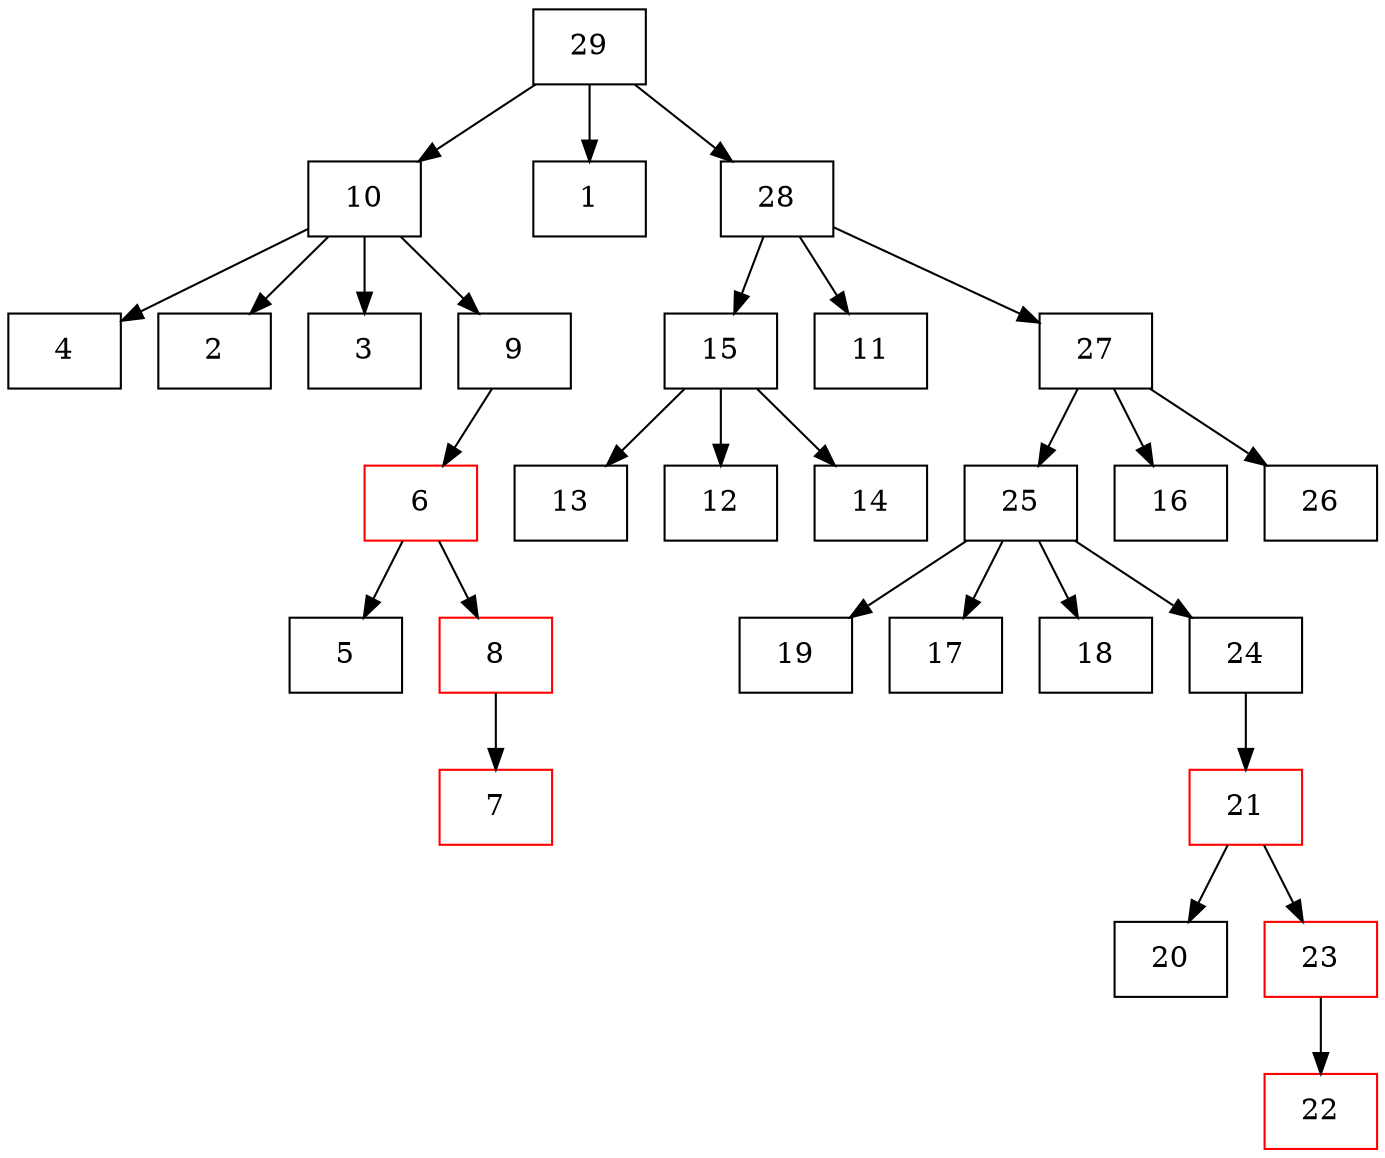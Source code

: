 digraph "post dom tree for'modbusSlaveParseFrame' function" {
	29 [shape=record, label="29",id=29,level=1];
	29 -> 10;
		10 [shape=record, label="10",id=10,level=2];
		10 -> 4;
			4 [shape=record, label="4",id=4,level=3];
		10 -> 2;
			2 [shape=record, label="2",id=2,level=3];
		10 -> 3;
			3 [shape=record, label="3",id=3,level=3];
		10 -> 9;
			9 [shape=record, label="9",id=9,level=3];
			9 -> 6;
				6 [shape=record, label="6",id=6,level=4,color=red];
				6 -> 5;
					5 [shape=record, label="5",id=5,level=5];
				6 -> 8;
					8 [shape=record, label="8",id=8,level=5,color=red];
					8 -> 7;
						7 [shape=record, label="7",id=7,level=6,color=red];
	29 -> 1;
		1 [shape=record, label="1",id=1,level=2];
	29 -> 28;
		28 [shape=record, label="28",id=28,level=2];
		28 -> 15;
			15 [shape=record, label="15",id=15,level=3];
			15 -> 13;
				13 [shape=record, label="13",id=13,level=4];
			15 -> 12;
				12 [shape=record, label="12",id=12,level=4];
			15 -> 14;
				14 [shape=record, label="14",id=14,level=4];
		28 -> 11;
			11 [shape=record, label="11",id=11,level=3];
		28 -> 27;
			27 [shape=record, label="27",id=27,level=3];
			27 -> 25;
				25 [shape=record, label="25",id=25,level=4];
				25 -> 19;
					19 [shape=record, label="19",id=19,level=5];
				25 -> 17;
					17 [shape=record, label="17",id=17,level=5];
				25 -> 18;
					18 [shape=record, label="18",id=18,level=5];
				25 -> 24;
					24 [shape=record, label="24",id=24,level=5];
					24 -> 21;
						21 [shape=record, label="21",id=21,level=6,color=red];
						21 -> 20;
							20 [shape=record, label="20",id=20,level=7];
						21 -> 23;
							23 [shape=record, label="23",id=23,level=7,color=red];
							23 -> 22;
								22 [shape=record, label="22",id=22,level=8,color=red];
			27 -> 16;
				16 [shape=record, label="16",id=16,level=4];
			27 -> 26;
				26 [shape=record, label="26",id=26,level=4];
}
